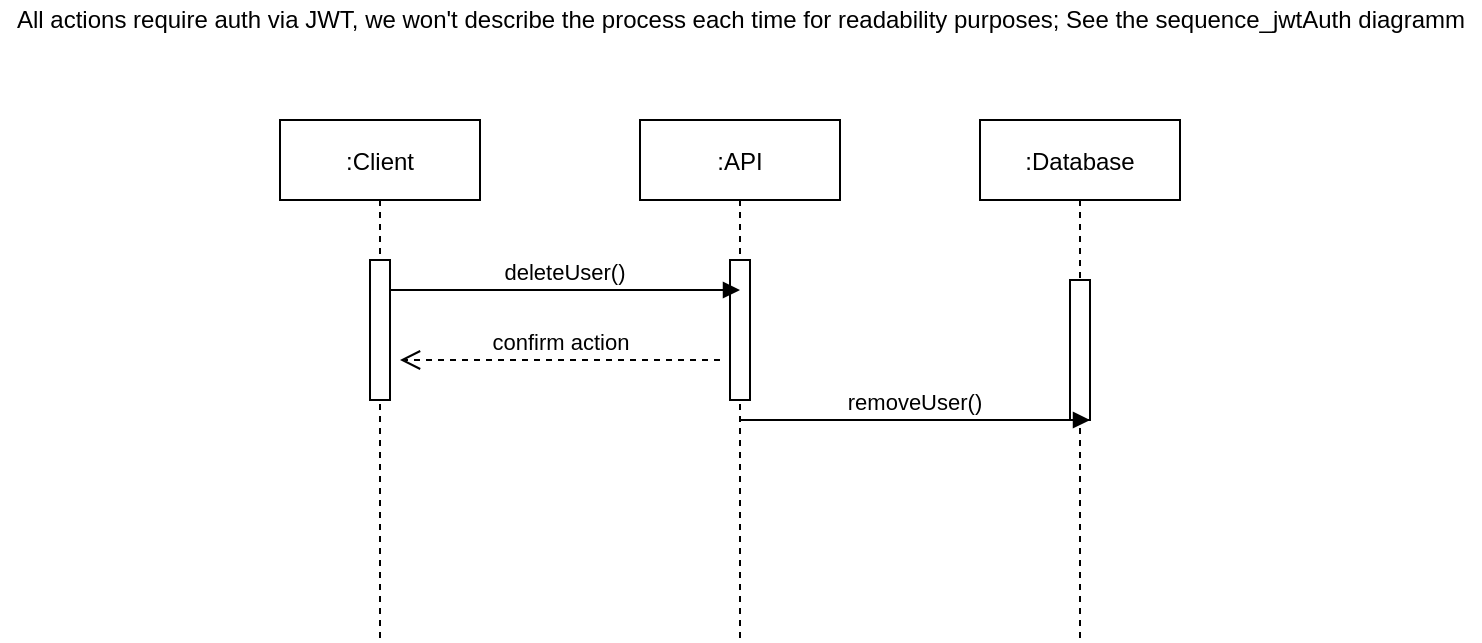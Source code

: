 <mxfile version="14.8.0" type="device"><diagram id="qfYOf17TH8zt2CltRf7-" name="Page-1"><mxGraphModel dx="1422" dy="752" grid="1" gridSize="10" guides="1" tooltips="1" connect="1" arrows="1" fold="1" page="1" pageScale="1" pageWidth="827" pageHeight="1169" math="0" shadow="0"><root><mxCell id="0"/><mxCell id="1" parent="0"/><mxCell id="3b6RaBBVWWojxbZHSXJX-1" value=":Client" style="shape=umlLifeline;perimeter=lifelinePerimeter;container=1;collapsible=0;recursiveResize=0;rounded=0;shadow=0;strokeWidth=1;" vertex="1" parent="1"><mxGeometry x="180" y="100" width="100" height="260" as="geometry"/></mxCell><mxCell id="3b6RaBBVWWojxbZHSXJX-2" value="" style="points=[];perimeter=orthogonalPerimeter;rounded=0;shadow=0;strokeWidth=1;" vertex="1" parent="3b6RaBBVWWojxbZHSXJX-1"><mxGeometry x="45" y="70" width="10" height="70" as="geometry"/></mxCell><mxCell id="3b6RaBBVWWojxbZHSXJX-3" value=":API" style="shape=umlLifeline;perimeter=lifelinePerimeter;container=1;collapsible=0;recursiveResize=0;rounded=0;shadow=0;strokeWidth=1;" vertex="1" parent="1"><mxGeometry x="360" y="100" width="100" height="260" as="geometry"/></mxCell><mxCell id="3b6RaBBVWWojxbZHSXJX-4" value="" style="points=[];perimeter=orthogonalPerimeter;rounded=0;shadow=0;strokeWidth=1;" vertex="1" parent="3b6RaBBVWWojxbZHSXJX-3"><mxGeometry x="45" y="70" width="10" height="70" as="geometry"/></mxCell><mxCell id="3b6RaBBVWWojxbZHSXJX-5" value="deleteUser()" style="verticalAlign=bottom;endArrow=block;shadow=0;strokeWidth=1;" edge="1" parent="1" source="3b6RaBBVWWojxbZHSXJX-2"><mxGeometry relative="1" as="geometry"><mxPoint x="335" y="180" as="sourcePoint"/><mxPoint x="410" y="185" as="targetPoint"/><Array as="points"><mxPoint x="360" y="185"/></Array></mxGeometry></mxCell><mxCell id="3b6RaBBVWWojxbZHSXJX-6" value=":Database" style="shape=umlLifeline;perimeter=lifelinePerimeter;container=1;collapsible=0;recursiveResize=0;rounded=0;shadow=0;strokeWidth=1;" vertex="1" parent="1"><mxGeometry x="530" y="100" width="100" height="260" as="geometry"/></mxCell><mxCell id="3b6RaBBVWWojxbZHSXJX-7" value="" style="points=[];perimeter=orthogonalPerimeter;rounded=0;shadow=0;strokeWidth=1;" vertex="1" parent="3b6RaBBVWWojxbZHSXJX-6"><mxGeometry x="45" y="80" width="10" height="70" as="geometry"/></mxCell><mxCell id="3b6RaBBVWWojxbZHSXJX-10" value="All actions require auth via JWT, we won't describe the process each time for readability purposes; See the sequence_jwtAuth diagramm" style="text;html=1;align=center;verticalAlign=middle;resizable=0;points=[];autosize=1;strokeColor=none;" vertex="1" parent="1"><mxGeometry x="40" y="40" width="740" height="20" as="geometry"/></mxCell><mxCell id="3b6RaBBVWWojxbZHSXJX-22" value="confirm action" style="html=1;verticalAlign=bottom;endArrow=open;dashed=1;endSize=8;" edge="1" parent="1"><mxGeometry relative="1" as="geometry"><mxPoint x="400" y="220" as="sourcePoint"/><mxPoint x="240" y="220" as="targetPoint"/></mxGeometry></mxCell><mxCell id="3b6RaBBVWWojxbZHSXJX-23" value="removeUser()" style="verticalAlign=bottom;endArrow=block;shadow=0;strokeWidth=1;" edge="1" parent="1"><mxGeometry relative="1" as="geometry"><mxPoint x="410" y="250" as="sourcePoint"/><mxPoint x="585" y="250" as="targetPoint"/><Array as="points"><mxPoint x="535" y="250"/></Array></mxGeometry></mxCell></root></mxGraphModel></diagram></mxfile>